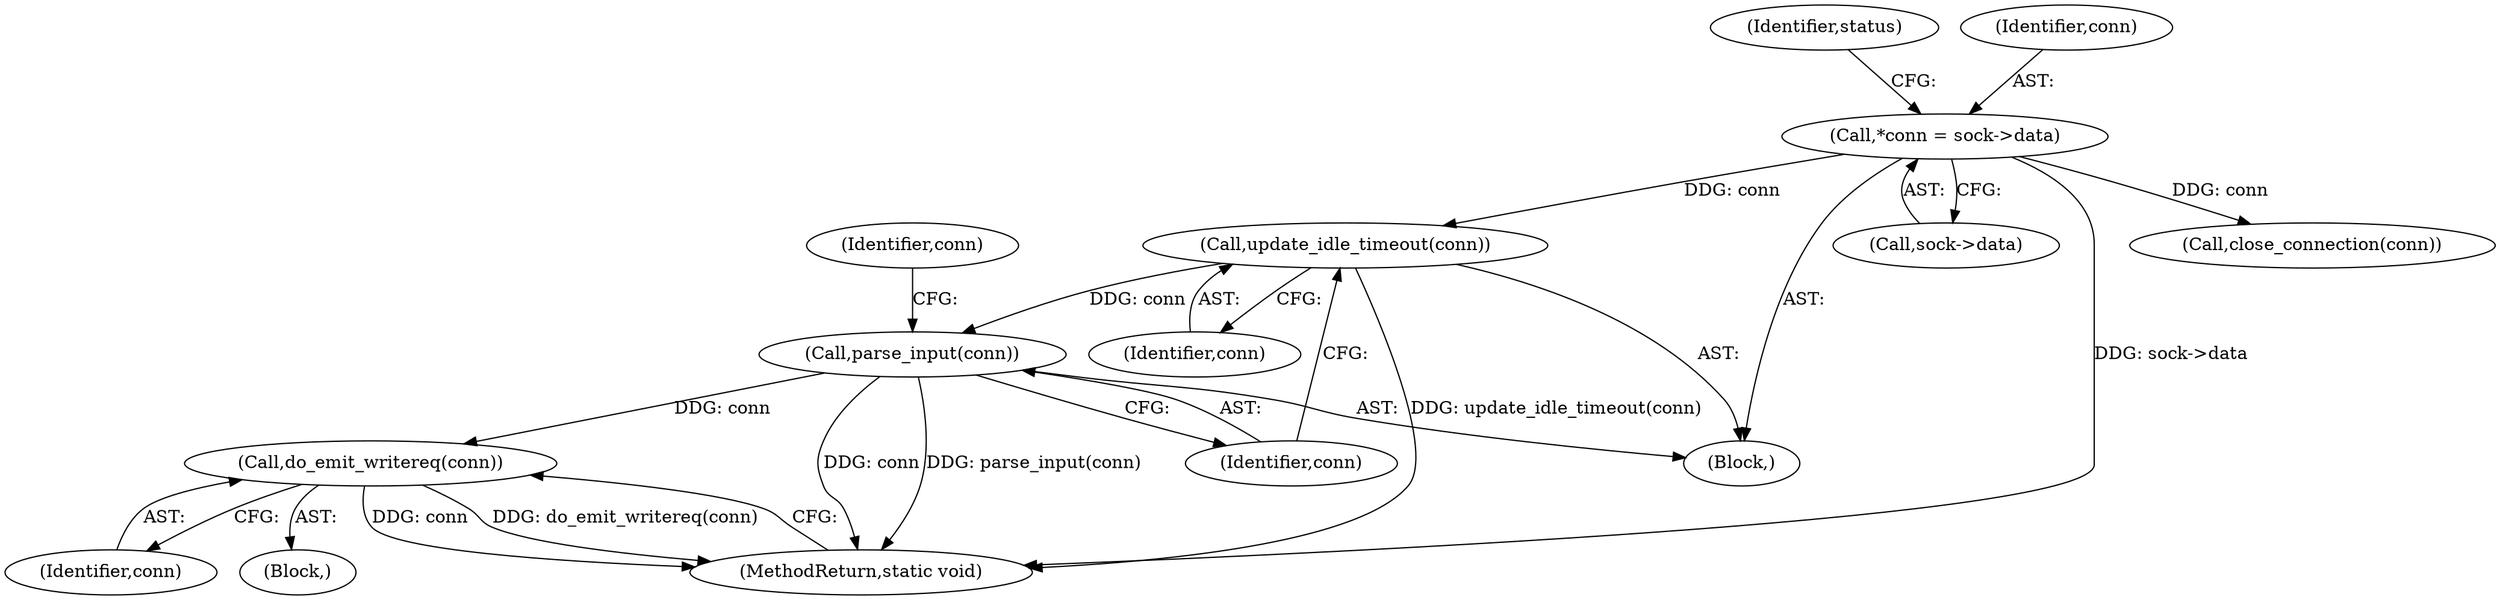 digraph "0_h2o_1c0808d580da09fdec5a9a74ff09e103ea058dd4_0@API" {
"1000123" [label="(Call,update_idle_timeout(conn))"];
"1000106" [label="(Call,*conn = sock->data)"];
"1000125" [label="(Call,parse_input(conn))"];
"1000143" [label="(Call,do_emit_writereq(conn))"];
"1000135" [label="(Block,)"];
"1000108" [label="(Call,sock->data)"];
"1000123" [label="(Call,update_idle_timeout(conn))"];
"1000113" [label="(Identifier,status)"];
"1000145" [label="(MethodReturn,static void)"];
"1000104" [label="(Block,)"];
"1000106" [label="(Call,*conn = sock->data)"];
"1000132" [label="(Identifier,conn)"];
"1000126" [label="(Identifier,conn)"];
"1000143" [label="(Call,do_emit_writereq(conn))"];
"1000125" [label="(Call,parse_input(conn))"];
"1000124" [label="(Identifier,conn)"];
"1000144" [label="(Identifier,conn)"];
"1000120" [label="(Call,close_connection(conn))"];
"1000107" [label="(Identifier,conn)"];
"1000123" -> "1000104"  [label="AST: "];
"1000123" -> "1000124"  [label="CFG: "];
"1000124" -> "1000123"  [label="AST: "];
"1000126" -> "1000123"  [label="CFG: "];
"1000123" -> "1000145"  [label="DDG: update_idle_timeout(conn)"];
"1000106" -> "1000123"  [label="DDG: conn"];
"1000123" -> "1000125"  [label="DDG: conn"];
"1000106" -> "1000104"  [label="AST: "];
"1000106" -> "1000108"  [label="CFG: "];
"1000107" -> "1000106"  [label="AST: "];
"1000108" -> "1000106"  [label="AST: "];
"1000113" -> "1000106"  [label="CFG: "];
"1000106" -> "1000145"  [label="DDG: sock->data"];
"1000106" -> "1000120"  [label="DDG: conn"];
"1000125" -> "1000104"  [label="AST: "];
"1000125" -> "1000126"  [label="CFG: "];
"1000126" -> "1000125"  [label="AST: "];
"1000132" -> "1000125"  [label="CFG: "];
"1000125" -> "1000145"  [label="DDG: conn"];
"1000125" -> "1000145"  [label="DDG: parse_input(conn)"];
"1000125" -> "1000143"  [label="DDG: conn"];
"1000143" -> "1000135"  [label="AST: "];
"1000143" -> "1000144"  [label="CFG: "];
"1000144" -> "1000143"  [label="AST: "];
"1000145" -> "1000143"  [label="CFG: "];
"1000143" -> "1000145"  [label="DDG: conn"];
"1000143" -> "1000145"  [label="DDG: do_emit_writereq(conn)"];
}
